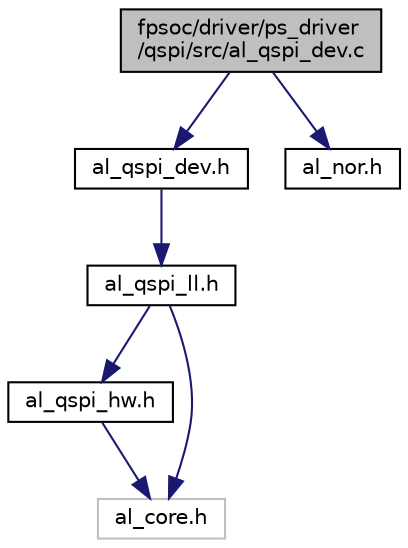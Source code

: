 digraph "fpsoc/driver/ps_driver/qspi/src/al_qspi_dev.c"
{
  edge [fontname="Helvetica",fontsize="10",labelfontname="Helvetica",labelfontsize="10"];
  node [fontname="Helvetica",fontsize="10",shape=record];
  Node0 [label="fpsoc/driver/ps_driver\l/qspi/src/al_qspi_dev.c",height=0.2,width=0.4,color="black", fillcolor="grey75", style="filled", fontcolor="black"];
  Node0 -> Node1 [color="midnightblue",fontsize="10",style="solid",fontname="Helvetica"];
  Node1 [label="al_qspi_dev.h",height=0.2,width=0.4,color="black", fillcolor="white", style="filled",URL="$al__qspi__dev_8h.html"];
  Node1 -> Node2 [color="midnightblue",fontsize="10",style="solid",fontname="Helvetica"];
  Node2 [label="al_qspi_ll.h",height=0.2,width=0.4,color="black", fillcolor="white", style="filled",URL="$al__qspi__ll_8h.html"];
  Node2 -> Node3 [color="midnightblue",fontsize="10",style="solid",fontname="Helvetica"];
  Node3 [label="al_qspi_hw.h",height=0.2,width=0.4,color="black", fillcolor="white", style="filled",URL="$al__qspi__hw_8h.html"];
  Node3 -> Node4 [color="midnightblue",fontsize="10",style="solid",fontname="Helvetica"];
  Node4 [label="al_core.h",height=0.2,width=0.4,color="grey75", fillcolor="white", style="filled"];
  Node2 -> Node4 [color="midnightblue",fontsize="10",style="solid",fontname="Helvetica"];
  Node0 -> Node5 [color="midnightblue",fontsize="10",style="solid",fontname="Helvetica"];
  Node5 [label="al_nor.h",height=0.2,width=0.4,color="black", fillcolor="white", style="filled",URL="$al__nor_8h.html"];
}
